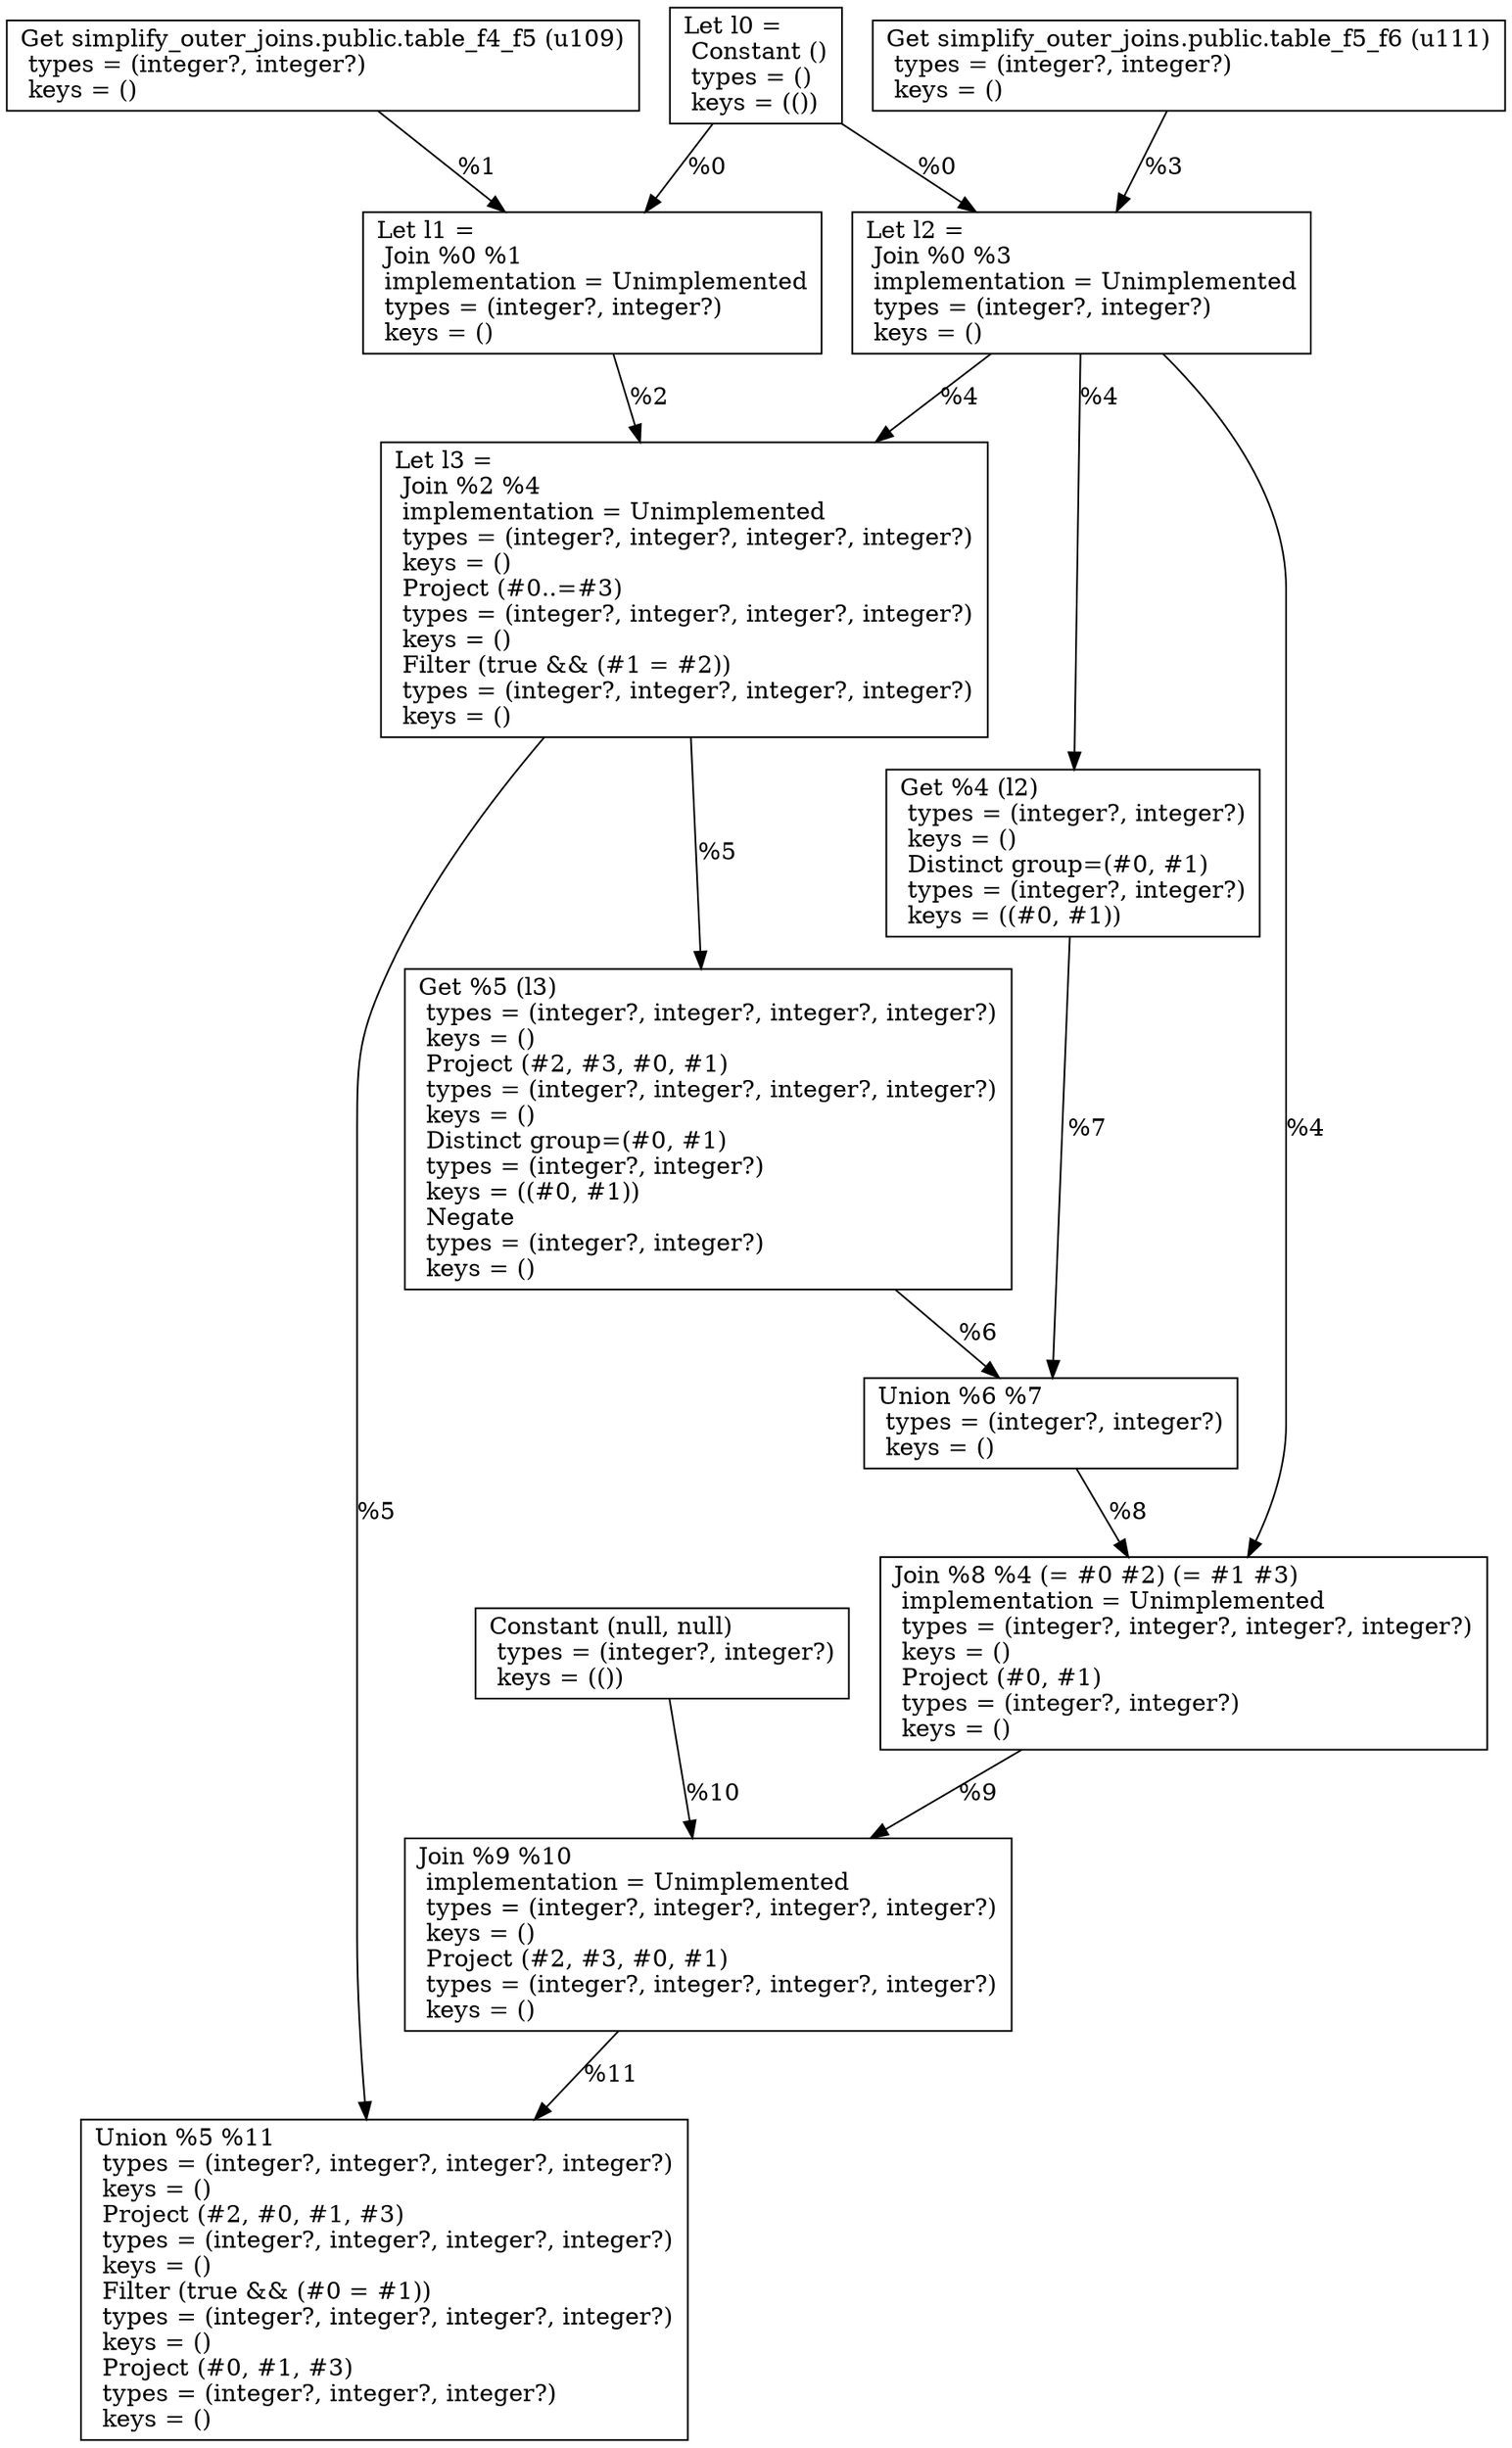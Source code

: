 digraph G {
    node0 [shape = record, label="Let l0 =\l Constant ()\l  types = ()\l  keys = (())\l"]
    node1 [shape = record, label=" Get simplify_outer_joins.public.table_f4_f5 (u109)\l  types = (integer?, integer?)\l  keys = ()\l"]
    node2 [shape = record, label="Let l1 =\l Join %0 %1\l  implementation = Unimplemented\l  types = (integer?, integer?)\l  keys = ()\l"]
    node3 [shape = record, label=" Get simplify_outer_joins.public.table_f5_f6 (u111)\l  types = (integer?, integer?)\l  keys = ()\l"]
    node4 [shape = record, label="Let l2 =\l Join %0 %3\l  implementation = Unimplemented\l  types = (integer?, integer?)\l  keys = ()\l"]
    node5 [shape = record, label="Let l3 =\l Join %2 %4\l  implementation = Unimplemented\l  types = (integer?, integer?, integer?, integer?)\l  keys = ()\l Project (#0..=#3)\l  types = (integer?, integer?, integer?, integer?)\l  keys = ()\l Filter (true && (#1 = #2))\l  types = (integer?, integer?, integer?, integer?)\l  keys = ()\l"]
    node6 [shape = record, label=" Get %5 (l3)\l  types = (integer?, integer?, integer?, integer?)\l  keys = ()\l Project (#2, #3, #0, #1)\l  types = (integer?, integer?, integer?, integer?)\l  keys = ()\l Distinct group=(#0, #1)\l  types = (integer?, integer?)\l  keys = ((#0, #1))\l Negate\l  types = (integer?, integer?)\l  keys = ()\l"]
    node7 [shape = record, label=" Get %4 (l2)\l  types = (integer?, integer?)\l  keys = ()\l Distinct group=(#0, #1)\l  types = (integer?, integer?)\l  keys = ((#0, #1))\l"]
    node8 [shape = record, label=" Union %6 %7\l  types = (integer?, integer?)\l  keys = ()\l"]
    node9 [shape = record, label=" Join %8 %4 (= #0 #2) (= #1 #3)\l  implementation = Unimplemented\l  types = (integer?, integer?, integer?, integer?)\l  keys = ()\l Project (#0, #1)\l  types = (integer?, integer?)\l  keys = ()\l"]
    node10 [shape = record, label=" Constant (null, null)\l  types = (integer?, integer?)\l  keys = (())\l"]
    node11 [shape = record, label=" Join %9 %10\l  implementation = Unimplemented\l  types = (integer?, integer?, integer?, integer?)\l  keys = ()\l Project (#2, #3, #0, #1)\l  types = (integer?, integer?, integer?, integer?)\l  keys = ()\l"]
    node12 [shape = record, label=" Union %5 %11\l  types = (integer?, integer?, integer?, integer?)\l  keys = ()\l Project (#2, #0, #1, #3)\l  types = (integer?, integer?, integer?, integer?)\l  keys = ()\l Filter (true && (#0 = #1))\l  types = (integer?, integer?, integer?, integer?)\l  keys = ()\l Project (#0, #1, #3)\l  types = (integer?, integer?, integer?)\l  keys = ()\l"]
    node6 -> node8 [label = "%6\l"]
    node7 -> node8 [label = "%7\l"]
    node9 -> node11 [label = "%9\l"]
    node4 -> node5 [label = "%4\l"]
    node5 -> node6 [label = "%5\l"]
    node2 -> node5 [label = "%2\l"]
    node10 -> node11 [label = "%10\l"]
    node1 -> node2 [label = "%1\l"]
    node0 -> node4 [label = "%0\l"]
    node5 -> node12 [label = "%5\l"]
    node8 -> node9 [label = "%8\l"]
    node3 -> node4 [label = "%3\l"]
    node4 -> node9 [label = "%4\l"]
    node11 -> node12 [label = "%11\l"]
    node0 -> node2 [label = "%0\l"]
    node4 -> node7 [label = "%4\l"]
}
